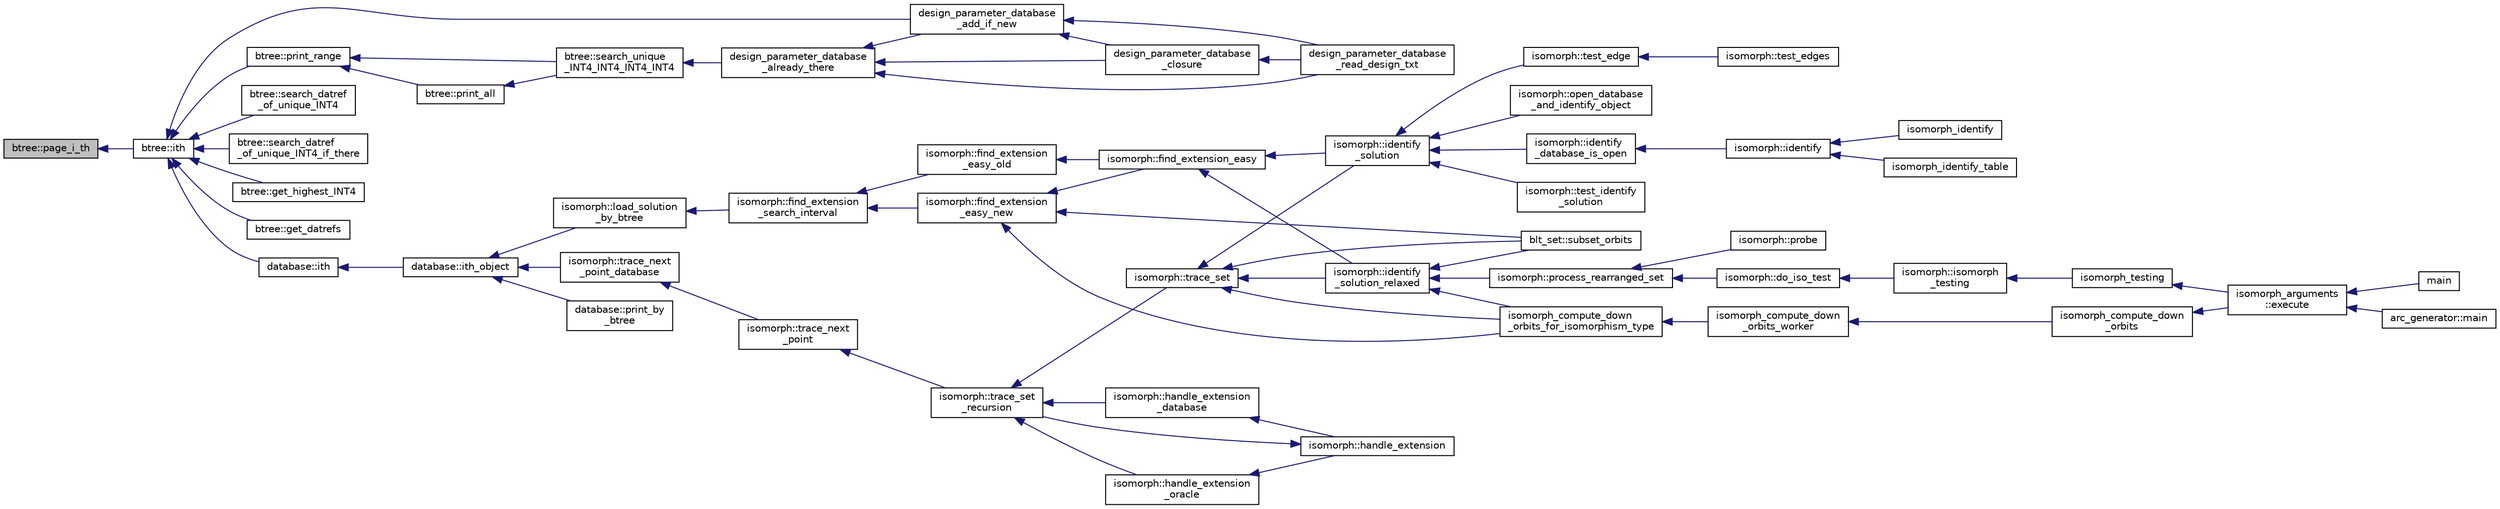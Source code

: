 digraph "btree::page_i_th"
{
  edge [fontname="Helvetica",fontsize="10",labelfontname="Helvetica",labelfontsize="10"];
  node [fontname="Helvetica",fontsize="10",shape=record];
  rankdir="LR";
  Node2966 [label="btree::page_i_th",height=0.2,width=0.4,color="black", fillcolor="grey75", style="filled", fontcolor="black"];
  Node2966 -> Node2967 [dir="back",color="midnightblue",fontsize="10",style="solid",fontname="Helvetica"];
  Node2967 [label="btree::ith",height=0.2,width=0.4,color="black", fillcolor="white", style="filled",URL="$dd/db0/classbtree.html#aba50733eb0d292c2fd103cd6721cc1d6"];
  Node2967 -> Node2968 [dir="back",color="midnightblue",fontsize="10",style="solid",fontname="Helvetica"];
  Node2968 [label="design_parameter_database\l_add_if_new",height=0.2,width=0.4,color="black", fillcolor="white", style="filled",URL="$d9/d60/discreta_8h.html#afab003d450b51bb6c988b57c3451f535"];
  Node2968 -> Node2969 [dir="back",color="midnightblue",fontsize="10",style="solid",fontname="Helvetica"];
  Node2969 [label="design_parameter_database\l_closure",height=0.2,width=0.4,color="black", fillcolor="white", style="filled",URL="$d9/d60/discreta_8h.html#a311d21856b33e2872f1d686c191b0003"];
  Node2969 -> Node2970 [dir="back",color="midnightblue",fontsize="10",style="solid",fontname="Helvetica"];
  Node2970 [label="design_parameter_database\l_read_design_txt",height=0.2,width=0.4,color="black", fillcolor="white", style="filled",URL="$d9/d60/discreta_8h.html#ac12f39c2d57b543c801c36d26f237ac7"];
  Node2968 -> Node2970 [dir="back",color="midnightblue",fontsize="10",style="solid",fontname="Helvetica"];
  Node2967 -> Node2971 [dir="back",color="midnightblue",fontsize="10",style="solid",fontname="Helvetica"];
  Node2971 [label="btree::search_datref\l_of_unique_INT4",height=0.2,width=0.4,color="black", fillcolor="white", style="filled",URL="$dd/db0/classbtree.html#a346c06a9e28986d1e28065fb935eee35"];
  Node2967 -> Node2972 [dir="back",color="midnightblue",fontsize="10",style="solid",fontname="Helvetica"];
  Node2972 [label="btree::search_datref\l_of_unique_INT4_if_there",height=0.2,width=0.4,color="black", fillcolor="white", style="filled",URL="$dd/db0/classbtree.html#afceff3e8dd827e4d687e2a82bed46256"];
  Node2967 -> Node2973 [dir="back",color="midnightblue",fontsize="10",style="solid",fontname="Helvetica"];
  Node2973 [label="btree::get_highest_INT4",height=0.2,width=0.4,color="black", fillcolor="white", style="filled",URL="$dd/db0/classbtree.html#a699ad5c8c9d1d516693954e5178be309"];
  Node2967 -> Node2974 [dir="back",color="midnightblue",fontsize="10",style="solid",fontname="Helvetica"];
  Node2974 [label="btree::get_datrefs",height=0.2,width=0.4,color="black", fillcolor="white", style="filled",URL="$dd/db0/classbtree.html#a4f8c801758d3fdb0e12cfa8be1bcdd74"];
  Node2967 -> Node2975 [dir="back",color="midnightblue",fontsize="10",style="solid",fontname="Helvetica"];
  Node2975 [label="btree::print_range",height=0.2,width=0.4,color="black", fillcolor="white", style="filled",URL="$dd/db0/classbtree.html#afdde4b8008679f3c85b24b254a5ffdad"];
  Node2975 -> Node2976 [dir="back",color="midnightblue",fontsize="10",style="solid",fontname="Helvetica"];
  Node2976 [label="btree::search_unique\l_INT4_INT4_INT4_INT4",height=0.2,width=0.4,color="black", fillcolor="white", style="filled",URL="$dd/db0/classbtree.html#a84ca9f7c7d10a5fbf123bf68081519e1"];
  Node2976 -> Node2977 [dir="back",color="midnightblue",fontsize="10",style="solid",fontname="Helvetica"];
  Node2977 [label="design_parameter_database\l_already_there",height=0.2,width=0.4,color="black", fillcolor="white", style="filled",URL="$d9/d60/discreta_8h.html#a1a30451e84e5db071c2b0de9262b9753"];
  Node2977 -> Node2968 [dir="back",color="midnightblue",fontsize="10",style="solid",fontname="Helvetica"];
  Node2977 -> Node2969 [dir="back",color="midnightblue",fontsize="10",style="solid",fontname="Helvetica"];
  Node2977 -> Node2970 [dir="back",color="midnightblue",fontsize="10",style="solid",fontname="Helvetica"];
  Node2975 -> Node2978 [dir="back",color="midnightblue",fontsize="10",style="solid",fontname="Helvetica"];
  Node2978 [label="btree::print_all",height=0.2,width=0.4,color="black", fillcolor="white", style="filled",URL="$dd/db0/classbtree.html#a34c238b9ff5f8dcdf31948c0abba05ca"];
  Node2978 -> Node2976 [dir="back",color="midnightblue",fontsize="10",style="solid",fontname="Helvetica"];
  Node2967 -> Node2979 [dir="back",color="midnightblue",fontsize="10",style="solid",fontname="Helvetica"];
  Node2979 [label="database::ith",height=0.2,width=0.4,color="black", fillcolor="white", style="filled",URL="$db/d72/classdatabase.html#af17af33b686cba55558237b04714108f"];
  Node2979 -> Node2980 [dir="back",color="midnightblue",fontsize="10",style="solid",fontname="Helvetica"];
  Node2980 [label="database::ith_object",height=0.2,width=0.4,color="black", fillcolor="white", style="filled",URL="$db/d72/classdatabase.html#a1516bb38a4c846172354291271700d07"];
  Node2980 -> Node2981 [dir="back",color="midnightblue",fontsize="10",style="solid",fontname="Helvetica"];
  Node2981 [label="database::print_by\l_btree",height=0.2,width=0.4,color="black", fillcolor="white", style="filled",URL="$db/d72/classdatabase.html#ac45ae44f2a861557ced6e5ab7c146717"];
  Node2980 -> Node2982 [dir="back",color="midnightblue",fontsize="10",style="solid",fontname="Helvetica"];
  Node2982 [label="isomorph::load_solution\l_by_btree",height=0.2,width=0.4,color="black", fillcolor="white", style="filled",URL="$d3/d5f/classisomorph.html#a7e1d9b879292c9f8c6a83c03073826f3"];
  Node2982 -> Node2983 [dir="back",color="midnightblue",fontsize="10",style="solid",fontname="Helvetica"];
  Node2983 [label="isomorph::find_extension\l_search_interval",height=0.2,width=0.4,color="black", fillcolor="white", style="filled",URL="$d3/d5f/classisomorph.html#af2d3de77d6df176083f2af2e1108ccb4"];
  Node2983 -> Node2984 [dir="back",color="midnightblue",fontsize="10",style="solid",fontname="Helvetica"];
  Node2984 [label="isomorph::find_extension\l_easy_old",height=0.2,width=0.4,color="black", fillcolor="white", style="filled",URL="$d3/d5f/classisomorph.html#ac527cea5328b515e3194c998217ea0bf"];
  Node2984 -> Node2985 [dir="back",color="midnightblue",fontsize="10",style="solid",fontname="Helvetica"];
  Node2985 [label="isomorph::find_extension_easy",height=0.2,width=0.4,color="black", fillcolor="white", style="filled",URL="$d3/d5f/classisomorph.html#a2861ed73bff2090e2c2a97e263258134"];
  Node2985 -> Node2986 [dir="back",color="midnightblue",fontsize="10",style="solid",fontname="Helvetica"];
  Node2986 [label="isomorph::identify\l_solution_relaxed",height=0.2,width=0.4,color="black", fillcolor="white", style="filled",URL="$d3/d5f/classisomorph.html#a8c36c61c16700d8e570f71f84a4aabc6"];
  Node2986 -> Node2987 [dir="back",color="midnightblue",fontsize="10",style="solid",fontname="Helvetica"];
  Node2987 [label="blt_set::subset_orbits",height=0.2,width=0.4,color="black", fillcolor="white", style="filled",URL="$d1/d3d/classblt__set.html#af8f79fc4346244acfa0e2c2d23c36993"];
  Node2986 -> Node2988 [dir="back",color="midnightblue",fontsize="10",style="solid",fontname="Helvetica"];
  Node2988 [label="isomorph_compute_down\l_orbits_for_isomorphism_type",height=0.2,width=0.4,color="black", fillcolor="white", style="filled",URL="$d4/d7e/isomorph__global_8_c.html#a13519b3a5d3b5ceb26b4bec6736b0086"];
  Node2988 -> Node2989 [dir="back",color="midnightblue",fontsize="10",style="solid",fontname="Helvetica"];
  Node2989 [label="isomorph_compute_down\l_orbits_worker",height=0.2,width=0.4,color="black", fillcolor="white", style="filled",URL="$d4/d7e/isomorph__global_8_c.html#a4edf4a833ce5638a3d58cfae1c702b37"];
  Node2989 -> Node2990 [dir="back",color="midnightblue",fontsize="10",style="solid",fontname="Helvetica"];
  Node2990 [label="isomorph_compute_down\l_orbits",height=0.2,width=0.4,color="black", fillcolor="white", style="filled",URL="$d4/d7e/isomorph__global_8_c.html#a3613cea19158edd30958c4edecd97d53"];
  Node2990 -> Node2991 [dir="back",color="midnightblue",fontsize="10",style="solid",fontname="Helvetica"];
  Node2991 [label="isomorph_arguments\l::execute",height=0.2,width=0.4,color="black", fillcolor="white", style="filled",URL="$d5/de4/classisomorph__arguments.html#aa85e472d14906abdd5672dc66027583e"];
  Node2991 -> Node2992 [dir="back",color="midnightblue",fontsize="10",style="solid",fontname="Helvetica"];
  Node2992 [label="main",height=0.2,width=0.4,color="black", fillcolor="white", style="filled",URL="$d1/d5e/blt__main_8_c.html#a217dbf8b442f20279ea00b898af96f52"];
  Node2991 -> Node2993 [dir="back",color="midnightblue",fontsize="10",style="solid",fontname="Helvetica"];
  Node2993 [label="arc_generator::main",height=0.2,width=0.4,color="black", fillcolor="white", style="filled",URL="$d4/d21/classarc__generator.html#ad80140b51b165dad1fe6ab232be7829a"];
  Node2986 -> Node2994 [dir="back",color="midnightblue",fontsize="10",style="solid",fontname="Helvetica"];
  Node2994 [label="isomorph::process_rearranged_set",height=0.2,width=0.4,color="black", fillcolor="white", style="filled",URL="$d3/d5f/classisomorph.html#a7767fd5f1da6dfd7f93810be99ba4ab6"];
  Node2994 -> Node2995 [dir="back",color="midnightblue",fontsize="10",style="solid",fontname="Helvetica"];
  Node2995 [label="isomorph::probe",height=0.2,width=0.4,color="black", fillcolor="white", style="filled",URL="$d3/d5f/classisomorph.html#a9cb6fed7b6ac639d886b117a1f454441"];
  Node2994 -> Node2996 [dir="back",color="midnightblue",fontsize="10",style="solid",fontname="Helvetica"];
  Node2996 [label="isomorph::do_iso_test",height=0.2,width=0.4,color="black", fillcolor="white", style="filled",URL="$d3/d5f/classisomorph.html#a51fc3bf5cc3a99282a489b2df37ee24e"];
  Node2996 -> Node2997 [dir="back",color="midnightblue",fontsize="10",style="solid",fontname="Helvetica"];
  Node2997 [label="isomorph::isomorph\l_testing",height=0.2,width=0.4,color="black", fillcolor="white", style="filled",URL="$d3/d5f/classisomorph.html#ad7945ec94ba0ba16953482edfaa4da6e"];
  Node2997 -> Node2998 [dir="back",color="midnightblue",fontsize="10",style="solid",fontname="Helvetica"];
  Node2998 [label="isomorph_testing",height=0.2,width=0.4,color="black", fillcolor="white", style="filled",URL="$d4/d7e/isomorph__global_8_c.html#a5a73cbe9f89c4727f086482ee2d238f9"];
  Node2998 -> Node2991 [dir="back",color="midnightblue",fontsize="10",style="solid",fontname="Helvetica"];
  Node2985 -> Node2999 [dir="back",color="midnightblue",fontsize="10",style="solid",fontname="Helvetica"];
  Node2999 [label="isomorph::identify\l_solution",height=0.2,width=0.4,color="black", fillcolor="white", style="filled",URL="$d3/d5f/classisomorph.html#abc63d2e561a6209e32c47d8486c9a67e"];
  Node2999 -> Node3000 [dir="back",color="midnightblue",fontsize="10",style="solid",fontname="Helvetica"];
  Node3000 [label="isomorph::test_identify\l_solution",height=0.2,width=0.4,color="black", fillcolor="white", style="filled",URL="$d3/d5f/classisomorph.html#aa2c95f309e3283179e87bbbd83bfdc7d"];
  Node2999 -> Node3001 [dir="back",color="midnightblue",fontsize="10",style="solid",fontname="Helvetica"];
  Node3001 [label="isomorph::test_edge",height=0.2,width=0.4,color="black", fillcolor="white", style="filled",URL="$d3/d5f/classisomorph.html#a591165fa287477b480f5b7081198ba46"];
  Node3001 -> Node3002 [dir="back",color="midnightblue",fontsize="10",style="solid",fontname="Helvetica"];
  Node3002 [label="isomorph::test_edges",height=0.2,width=0.4,color="black", fillcolor="white", style="filled",URL="$d3/d5f/classisomorph.html#ad23507927d8f7698073475d12b2a85bc"];
  Node2999 -> Node3003 [dir="back",color="midnightblue",fontsize="10",style="solid",fontname="Helvetica"];
  Node3003 [label="isomorph::open_database\l_and_identify_object",height=0.2,width=0.4,color="black", fillcolor="white", style="filled",URL="$d3/d5f/classisomorph.html#aa4e387f26f609fc9379d2e01f6cc27d0"];
  Node2999 -> Node3004 [dir="back",color="midnightblue",fontsize="10",style="solid",fontname="Helvetica"];
  Node3004 [label="isomorph::identify\l_database_is_open",height=0.2,width=0.4,color="black", fillcolor="white", style="filled",URL="$d3/d5f/classisomorph.html#a4a5d04d07ac8c2a994fa174f156dea73"];
  Node3004 -> Node3005 [dir="back",color="midnightblue",fontsize="10",style="solid",fontname="Helvetica"];
  Node3005 [label="isomorph::identify",height=0.2,width=0.4,color="black", fillcolor="white", style="filled",URL="$d3/d5f/classisomorph.html#a78ecf843b9f6ca1cfd666e222edd90ae"];
  Node3005 -> Node3006 [dir="back",color="midnightblue",fontsize="10",style="solid",fontname="Helvetica"];
  Node3006 [label="isomorph_identify",height=0.2,width=0.4,color="black", fillcolor="white", style="filled",URL="$d4/d7e/isomorph__global_8_c.html#aa0fe57c73d5668eee10a6022ada7f6a3"];
  Node3005 -> Node3007 [dir="back",color="midnightblue",fontsize="10",style="solid",fontname="Helvetica"];
  Node3007 [label="isomorph_identify_table",height=0.2,width=0.4,color="black", fillcolor="white", style="filled",URL="$d4/d7e/isomorph__global_8_c.html#a9fd19ea945561cf2a6bb5c72dd4b1cb2"];
  Node2983 -> Node3008 [dir="back",color="midnightblue",fontsize="10",style="solid",fontname="Helvetica"];
  Node3008 [label="isomorph::find_extension\l_easy_new",height=0.2,width=0.4,color="black", fillcolor="white", style="filled",URL="$d3/d5f/classisomorph.html#a239dde6a8264198fc3f6fb2e15cd882d"];
  Node3008 -> Node2987 [dir="back",color="midnightblue",fontsize="10",style="solid",fontname="Helvetica"];
  Node3008 -> Node2985 [dir="back",color="midnightblue",fontsize="10",style="solid",fontname="Helvetica"];
  Node3008 -> Node2988 [dir="back",color="midnightblue",fontsize="10",style="solid",fontname="Helvetica"];
  Node2980 -> Node3009 [dir="back",color="midnightblue",fontsize="10",style="solid",fontname="Helvetica"];
  Node3009 [label="isomorph::trace_next\l_point_database",height=0.2,width=0.4,color="black", fillcolor="white", style="filled",URL="$d3/d5f/classisomorph.html#a45b142052e2877d9dcaa9f805a95f18f"];
  Node3009 -> Node3010 [dir="back",color="midnightblue",fontsize="10",style="solid",fontname="Helvetica"];
  Node3010 [label="isomorph::trace_next\l_point",height=0.2,width=0.4,color="black", fillcolor="white", style="filled",URL="$d3/d5f/classisomorph.html#abbd0155495f572d2ba628955275cc7da"];
  Node3010 -> Node3011 [dir="back",color="midnightblue",fontsize="10",style="solid",fontname="Helvetica"];
  Node3011 [label="isomorph::trace_set\l_recursion",height=0.2,width=0.4,color="black", fillcolor="white", style="filled",URL="$d3/d5f/classisomorph.html#a8ef29320b04d7ca09212706e47b013b9"];
  Node3011 -> Node3012 [dir="back",color="midnightblue",fontsize="10",style="solid",fontname="Helvetica"];
  Node3012 [label="isomorph::trace_set",height=0.2,width=0.4,color="black", fillcolor="white", style="filled",URL="$d3/d5f/classisomorph.html#ab7bbf8af4ad4d1c7bcbbd190ee2ce6a6"];
  Node3012 -> Node2987 [dir="back",color="midnightblue",fontsize="10",style="solid",fontname="Helvetica"];
  Node3012 -> Node2988 [dir="back",color="midnightblue",fontsize="10",style="solid",fontname="Helvetica"];
  Node3012 -> Node2986 [dir="back",color="midnightblue",fontsize="10",style="solid",fontname="Helvetica"];
  Node3012 -> Node2999 [dir="back",color="midnightblue",fontsize="10",style="solid",fontname="Helvetica"];
  Node3011 -> Node3013 [dir="back",color="midnightblue",fontsize="10",style="solid",fontname="Helvetica"];
  Node3013 [label="isomorph::handle_extension\l_database",height=0.2,width=0.4,color="black", fillcolor="white", style="filled",URL="$d3/d5f/classisomorph.html#ad98512c3c74bafd90d4d23cf048ebc2e"];
  Node3013 -> Node3014 [dir="back",color="midnightblue",fontsize="10",style="solid",fontname="Helvetica"];
  Node3014 [label="isomorph::handle_extension",height=0.2,width=0.4,color="black", fillcolor="white", style="filled",URL="$d3/d5f/classisomorph.html#add6e954f5b8fdcbd11c4743afb44531b"];
  Node3014 -> Node3011 [dir="back",color="midnightblue",fontsize="10",style="solid",fontname="Helvetica"];
  Node3011 -> Node3015 [dir="back",color="midnightblue",fontsize="10",style="solid",fontname="Helvetica"];
  Node3015 [label="isomorph::handle_extension\l_oracle",height=0.2,width=0.4,color="black", fillcolor="white", style="filled",URL="$d3/d5f/classisomorph.html#acc99e89e75ae8f8ddf2d5d5160363c6e"];
  Node3015 -> Node3014 [dir="back",color="midnightblue",fontsize="10",style="solid",fontname="Helvetica"];
}
